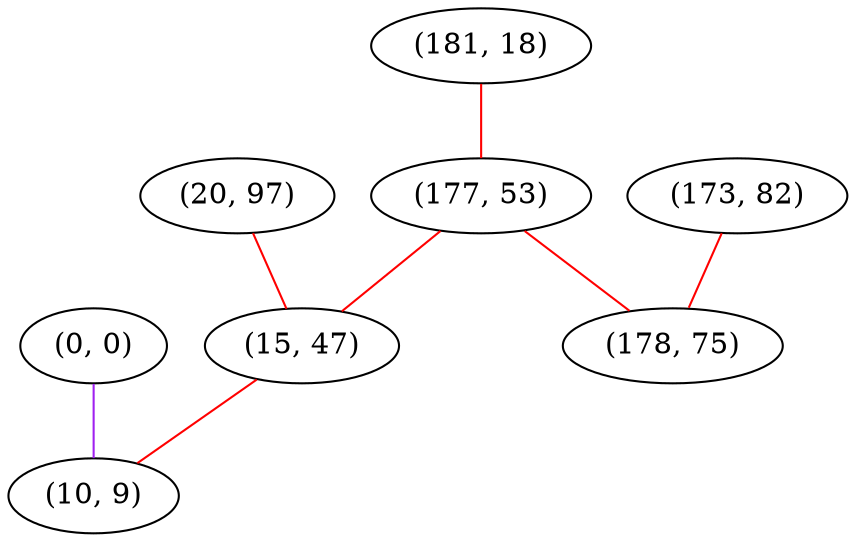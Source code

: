 graph "" {
"(0, 0)";
"(181, 18)";
"(20, 97)";
"(177, 53)";
"(173, 82)";
"(178, 75)";
"(15, 47)";
"(10, 9)";
"(0, 0)" -- "(10, 9)"  [color=purple, key=0, weight=4];
"(181, 18)" -- "(177, 53)"  [color=red, key=0, weight=1];
"(20, 97)" -- "(15, 47)"  [color=red, key=0, weight=1];
"(177, 53)" -- "(178, 75)"  [color=red, key=0, weight=1];
"(177, 53)" -- "(15, 47)"  [color=red, key=0, weight=1];
"(173, 82)" -- "(178, 75)"  [color=red, key=0, weight=1];
"(15, 47)" -- "(10, 9)"  [color=red, key=0, weight=1];
}
